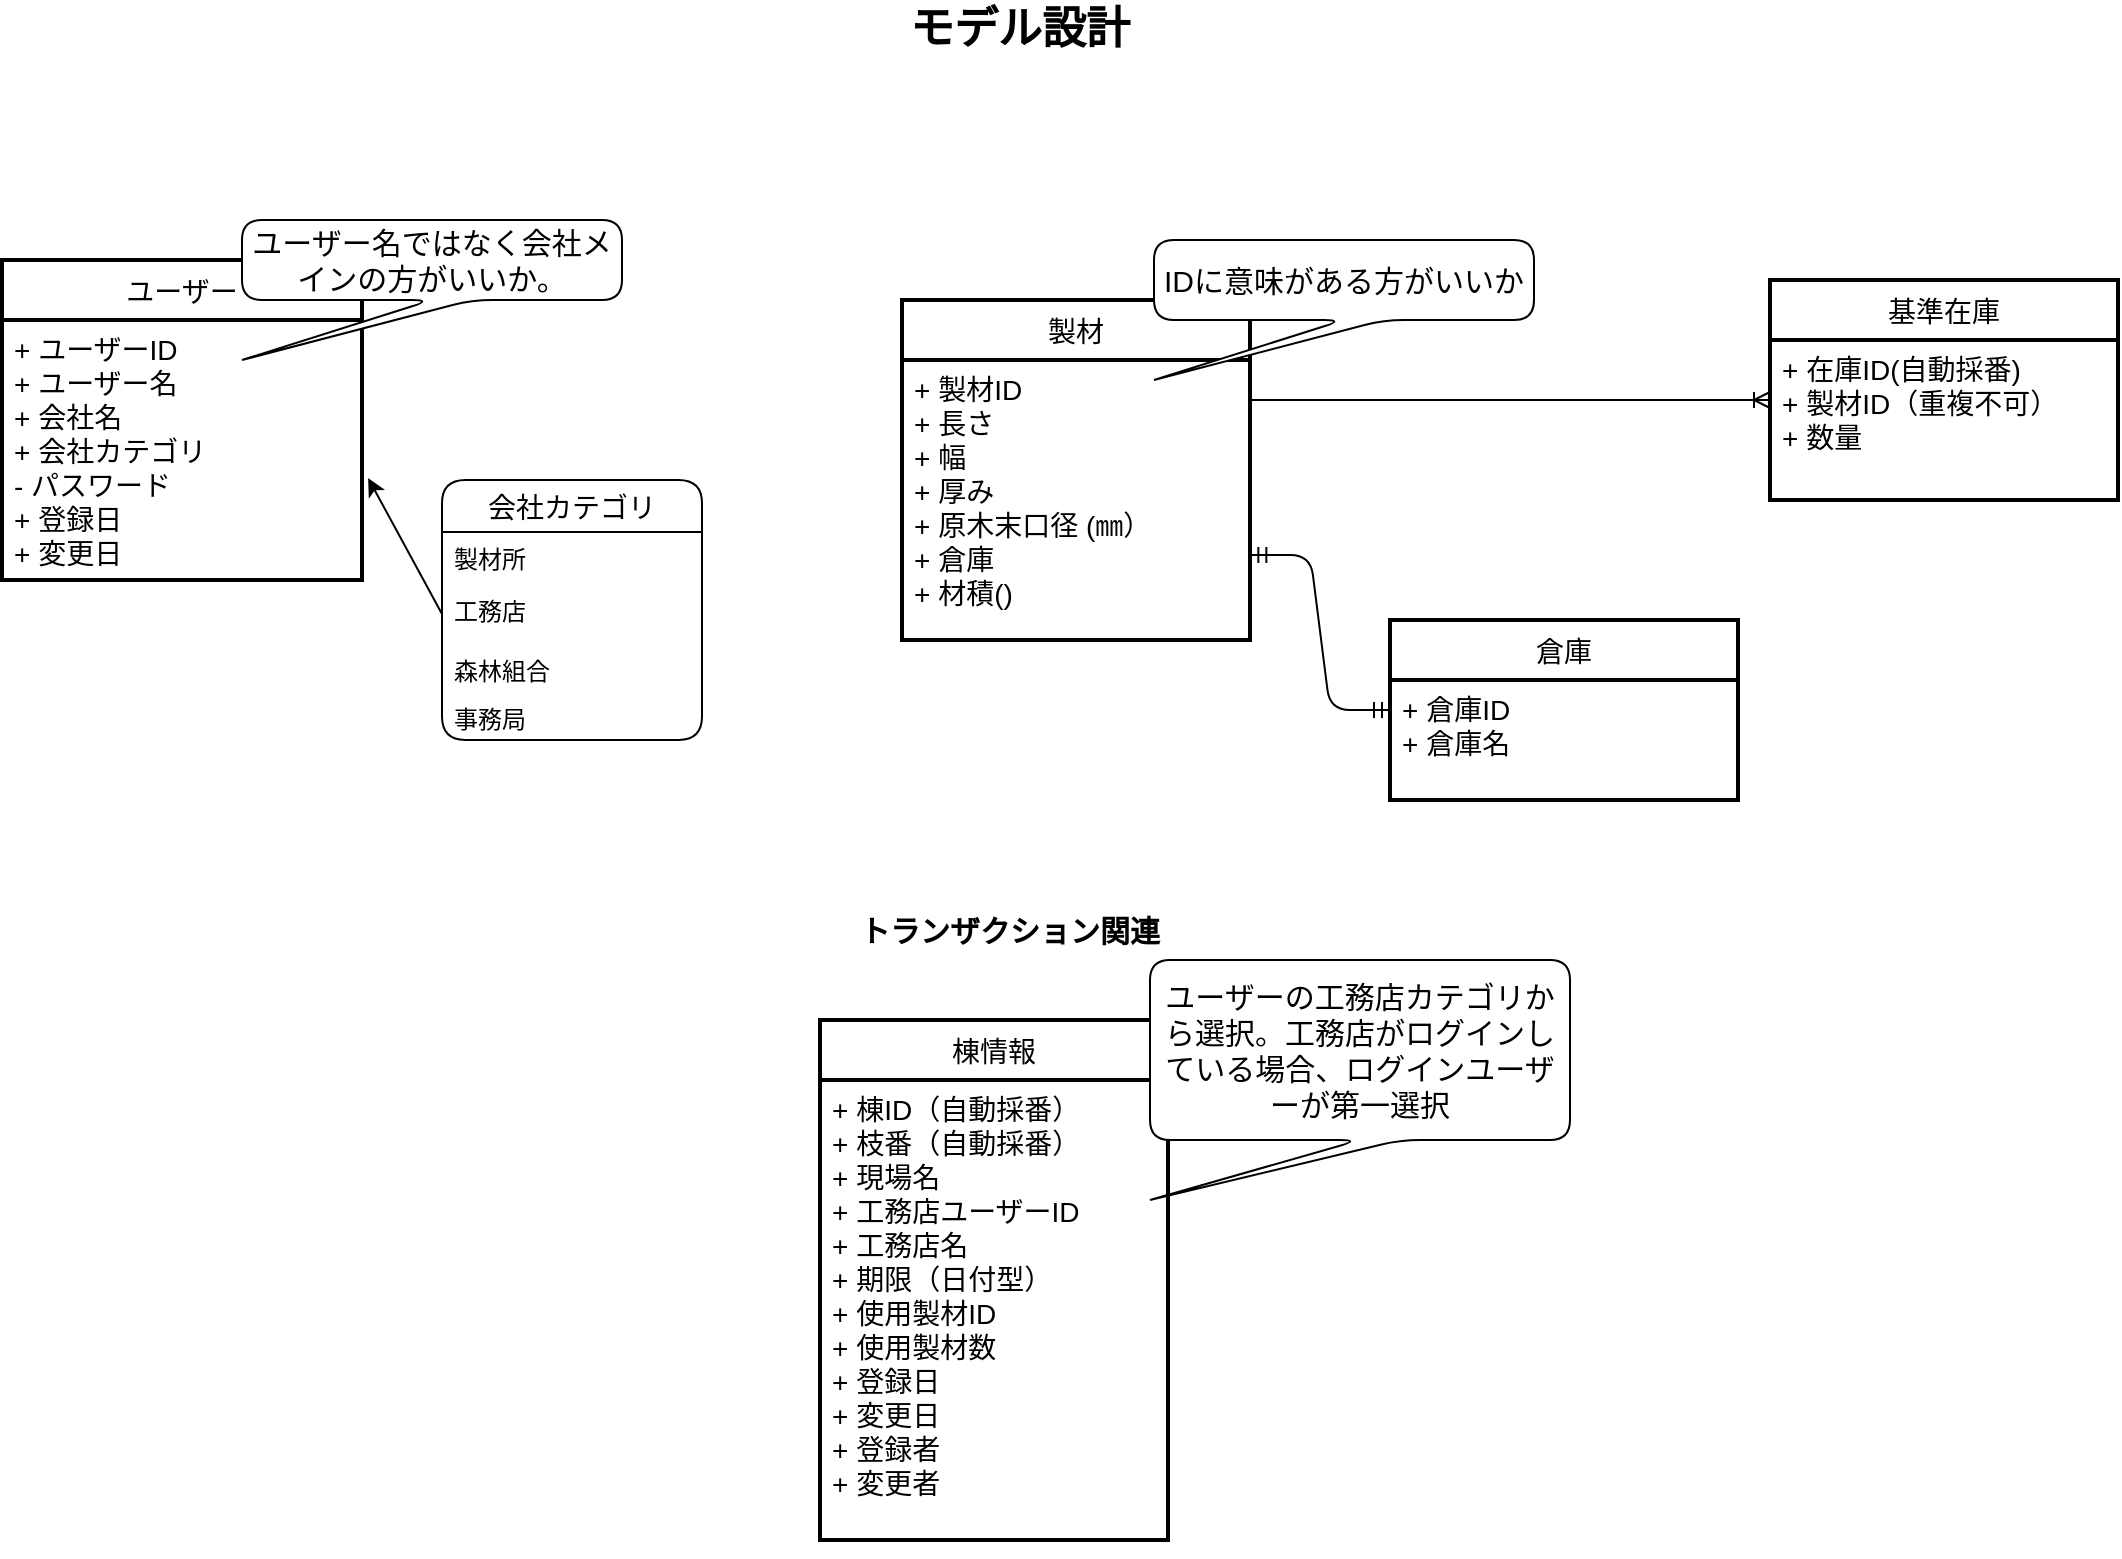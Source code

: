 <mxfile>
    <diagram id="Ypj5rLJIwxC1mN9q6Cak" name="ページ1">
        <mxGraphModel dx="1383" dy="991" grid="1" gridSize="10" guides="1" tooltips="1" connect="1" arrows="1" fold="1" page="1" pageScale="1" pageWidth="1169" pageHeight="827" math="0" shadow="0">
            <root>
                <mxCell id="0"/>
                <mxCell id="1" parent="0"/>
                <mxCell id="2" value="ユーザー" style="swimlane;childLayout=stackLayout;horizontal=1;startSize=30;horizontalStack=0;rounded=0;fontSize=14;fontStyle=0;strokeWidth=2;resizeParent=0;resizeLast=1;shadow=0;dashed=0;align=center;swimlaneLine=1;" parent="1" vertex="1">
                    <mxGeometry x="76" y="160" width="180" height="160" as="geometry">
                        <mxRectangle x="50" y="130" width="90" height="30" as="alternateBounds"/>
                    </mxGeometry>
                </mxCell>
                <mxCell id="3" value="+ ユーザーID&#10;+ ユーザー名&#10;+ 会社名&#10;+ 会社カテゴリ&#10;- パスワード&#10;+ 登録日&#10;+ 変更日&#10;" style="align=left;strokeColor=none;fillColor=none;spacingLeft=4;fontSize=14;verticalAlign=top;resizable=0;rotatable=0;part=1;" parent="2" vertex="1">
                    <mxGeometry y="30" width="180" height="130" as="geometry"/>
                </mxCell>
                <mxCell id="4" value="製材" style="swimlane;childLayout=stackLayout;horizontal=1;startSize=30;horizontalStack=0;rounded=0;fontSize=14;fontStyle=0;strokeWidth=2;resizeParent=0;resizeLast=1;shadow=0;dashed=0;align=center;" parent="1" vertex="1">
                    <mxGeometry x="526" y="180" width="174" height="170" as="geometry">
                        <mxRectangle x="50" y="130" width="90" height="30" as="alternateBounds"/>
                    </mxGeometry>
                </mxCell>
                <mxCell id="5" value="+ 製材ID&#10;+ 長さ&#10;+ 幅&#10;+ 厚み&#10;+ 原木末口径 (㎜）&#10;+ 倉庫&#10;+ 材積()" style="align=left;strokeColor=none;fillColor=none;spacingLeft=4;fontSize=14;verticalAlign=top;resizable=0;rotatable=0;part=1;" parent="4" vertex="1">
                    <mxGeometry y="30" width="174" height="140" as="geometry"/>
                </mxCell>
                <mxCell id="6" value="&lt;font size=&quot;1&quot;&gt;&lt;b style=&quot;font-size: 22px&quot;&gt;モデル設計&lt;/b&gt;&lt;/font&gt;" style="text;html=1;strokeColor=none;fillColor=none;align=center;verticalAlign=middle;whiteSpace=wrap;rounded=0;" parent="1" vertex="1">
                    <mxGeometry x="485" y="30" width="200" height="30" as="geometry"/>
                </mxCell>
                <mxCell id="8" value="会社カテゴリ" style="swimlane;fontStyle=0;childLayout=stackLayout;horizontal=1;startSize=26;horizontalStack=0;resizeParent=1;resizeParentMax=0;resizeLast=0;collapsible=1;marginBottom=0;align=center;fontSize=14;rounded=1;" parent="1" vertex="1">
                    <mxGeometry x="296" y="270" width="130" height="130" as="geometry"/>
                </mxCell>
                <mxCell id="9" value="製材所  &#10;" style="text;strokeColor=none;fillColor=none;spacingLeft=4;spacingRight=4;overflow=hidden;rotatable=0;points=[[0,0.5],[1,0.5]];portConstraint=eastwest;fontSize=12;" parent="8" vertex="1">
                    <mxGeometry y="26" width="130" height="26" as="geometry"/>
                </mxCell>
                <mxCell id="10" value="工務店  " style="text;strokeColor=none;fillColor=none;spacingLeft=4;spacingRight=4;overflow=hidden;rotatable=0;points=[[0,0.5],[1,0.5]];portConstraint=eastwest;fontSize=12;rounded=1;" parent="8" vertex="1">
                    <mxGeometry y="52" width="130" height="30" as="geometry"/>
                </mxCell>
                <mxCell id="11" value="森林組合" style="text;strokeColor=none;fillColor=none;spacingLeft=4;spacingRight=4;overflow=hidden;rotatable=0;points=[[0,0.5],[1,0.5]];portConstraint=eastwest;fontSize=12;" parent="8" vertex="1">
                    <mxGeometry y="82" width="130" height="24" as="geometry"/>
                </mxCell>
                <mxCell id="40" value="事務局" style="text;strokeColor=none;fillColor=none;spacingLeft=4;spacingRight=4;overflow=hidden;rotatable=0;points=[[0,0.5],[1,0.5]];portConstraint=eastwest;fontSize=12;" parent="8" vertex="1">
                    <mxGeometry y="106" width="130" height="24" as="geometry"/>
                </mxCell>
                <mxCell id="12" value="" style="edgeStyle=none;html=1;fontSize=14;exitX=0;exitY=0.5;exitDx=0;exitDy=0;entryX=1.017;entryY=0.608;entryDx=0;entryDy=0;entryPerimeter=0;" parent="1" source="10" target="3" edge="1">
                    <mxGeometry relative="1" as="geometry">
                        <Array as="points"/>
                    </mxGeometry>
                </mxCell>
                <mxCell id="41" value="ユーザー名ではなく会社メインの方がいいか。" style="shape=callout;whiteSpace=wrap;html=1;perimeter=calloutPerimeter;rounded=1;fontSize=15;position2=0;" parent="1" vertex="1">
                    <mxGeometry x="196" y="140" width="190" height="70" as="geometry"/>
                </mxCell>
                <mxCell id="42" value="棟情報" style="swimlane;childLayout=stackLayout;horizontal=1;startSize=30;horizontalStack=0;rounded=0;fontSize=14;fontStyle=0;strokeWidth=2;resizeParent=0;resizeLast=1;shadow=0;dashed=0;align=center;" parent="1" vertex="1">
                    <mxGeometry x="485" y="540" width="174" height="260" as="geometry">
                        <mxRectangle x="50" y="130" width="90" height="30" as="alternateBounds"/>
                    </mxGeometry>
                </mxCell>
                <mxCell id="50" style="edgeStyle=none;html=1;fontSize=15;" parent="42" source="43" target="42" edge="1">
                    <mxGeometry relative="1" as="geometry"/>
                </mxCell>
                <mxCell id="43" value="+ 棟ID（自動採番）&#10;+ 枝番（自動採番）&#10;+ 現場名&#10;+ 工務店ユーザーID&#10;+ 工務店名&#10;+ 期限（日付型）&#10;+ 使用製材ID&#10;+ 使用製材数&#10;+ 登録日&#10;+ 変更日&#10;+ 登録者&#10;+ 変更者" style="align=left;strokeColor=none;fillColor=none;spacingLeft=4;fontSize=14;verticalAlign=top;resizable=0;rotatable=0;part=1;" parent="42" vertex="1">
                    <mxGeometry y="30" width="174" height="230" as="geometry"/>
                </mxCell>
                <mxCell id="45" value="IDに意味がある方がいいか" style="shape=callout;whiteSpace=wrap;html=1;perimeter=calloutPerimeter;rounded=1;fontSize=15;position2=0;" parent="1" vertex="1">
                    <mxGeometry x="652" y="150" width="190" height="70" as="geometry"/>
                </mxCell>
                <mxCell id="46" value="倉庫" style="swimlane;childLayout=stackLayout;horizontal=1;startSize=30;horizontalStack=0;rounded=0;fontSize=14;fontStyle=0;strokeWidth=2;resizeParent=0;resizeLast=1;shadow=0;dashed=0;align=center;" parent="1" vertex="1">
                    <mxGeometry x="770" y="340" width="174" height="90" as="geometry">
                        <mxRectangle x="50" y="130" width="90" height="30" as="alternateBounds"/>
                    </mxGeometry>
                </mxCell>
                <mxCell id="47" value="+ 倉庫ID&#10;+ 倉庫名&#10;" style="align=left;strokeColor=none;fillColor=none;spacingLeft=4;fontSize=14;verticalAlign=top;resizable=0;rotatable=0;part=1;" parent="46" vertex="1">
                    <mxGeometry y="30" width="174" height="60" as="geometry"/>
                </mxCell>
                <mxCell id="52" value="" style="edgeStyle=entityRelationEdgeStyle;fontSize=12;html=1;endArrow=ERmandOne;startArrow=ERmandOne;entryX=0;entryY=0.5;entryDx=0;entryDy=0;exitX=1.001;exitY=0.696;exitDx=0;exitDy=0;exitPerimeter=0;" parent="1" source="5" target="46" edge="1">
                    <mxGeometry width="100" height="100" relative="1" as="geometry">
                        <mxPoint x="656" y="390" as="sourcePoint"/>
                        <mxPoint x="756" y="290" as="targetPoint"/>
                    </mxGeometry>
                </mxCell>
                <mxCell id="53" value="&lt;font style=&quot;font-size: 15px&quot;&gt;&lt;b&gt;トランザクション関連&lt;/b&gt;&lt;/font&gt;" style="text;html=1;strokeColor=none;fillColor=none;align=center;verticalAlign=middle;whiteSpace=wrap;rounded=0;" parent="1" vertex="1">
                    <mxGeometry x="480" y="480" width="200" height="30" as="geometry"/>
                </mxCell>
                <mxCell id="55" value="ユーザーの工務店カテゴリから選択。工務店がログインしている場合、ログインユーザーが第一選択" style="shape=callout;whiteSpace=wrap;html=1;perimeter=calloutPerimeter;rounded=1;fontSize=15;position2=0;" parent="1" vertex="1">
                    <mxGeometry x="650" y="510" width="210" height="120" as="geometry"/>
                </mxCell>
                <mxCell id="57" value="基準在庫" style="swimlane;childLayout=stackLayout;horizontal=1;startSize=30;horizontalStack=0;rounded=0;fontSize=14;fontStyle=0;strokeWidth=2;resizeParent=0;resizeLast=1;shadow=0;dashed=0;align=center;" vertex="1" parent="1">
                    <mxGeometry x="960" y="170" width="174" height="110" as="geometry">
                        <mxRectangle x="50" y="130" width="90" height="30" as="alternateBounds"/>
                    </mxGeometry>
                </mxCell>
                <mxCell id="58" value="+ 在庫ID(自動採番)&#10;+ 製材ID（重複不可）&#10;+ 数量" style="align=left;strokeColor=none;fillColor=none;spacingLeft=4;fontSize=14;verticalAlign=top;resizable=0;rotatable=0;part=1;" vertex="1" parent="57">
                    <mxGeometry y="30" width="174" height="80" as="geometry"/>
                </mxCell>
                <mxCell id="60" value="" style="edgeStyle=entityRelationEdgeStyle;fontSize=12;html=1;endArrow=ERoneToMany;" edge="1" parent="1">
                    <mxGeometry width="100" height="100" relative="1" as="geometry">
                        <mxPoint x="700" y="230" as="sourcePoint"/>
                        <mxPoint x="960" y="230" as="targetPoint"/>
                    </mxGeometry>
                </mxCell>
            </root>
        </mxGraphModel>
    </diagram>
</mxfile>